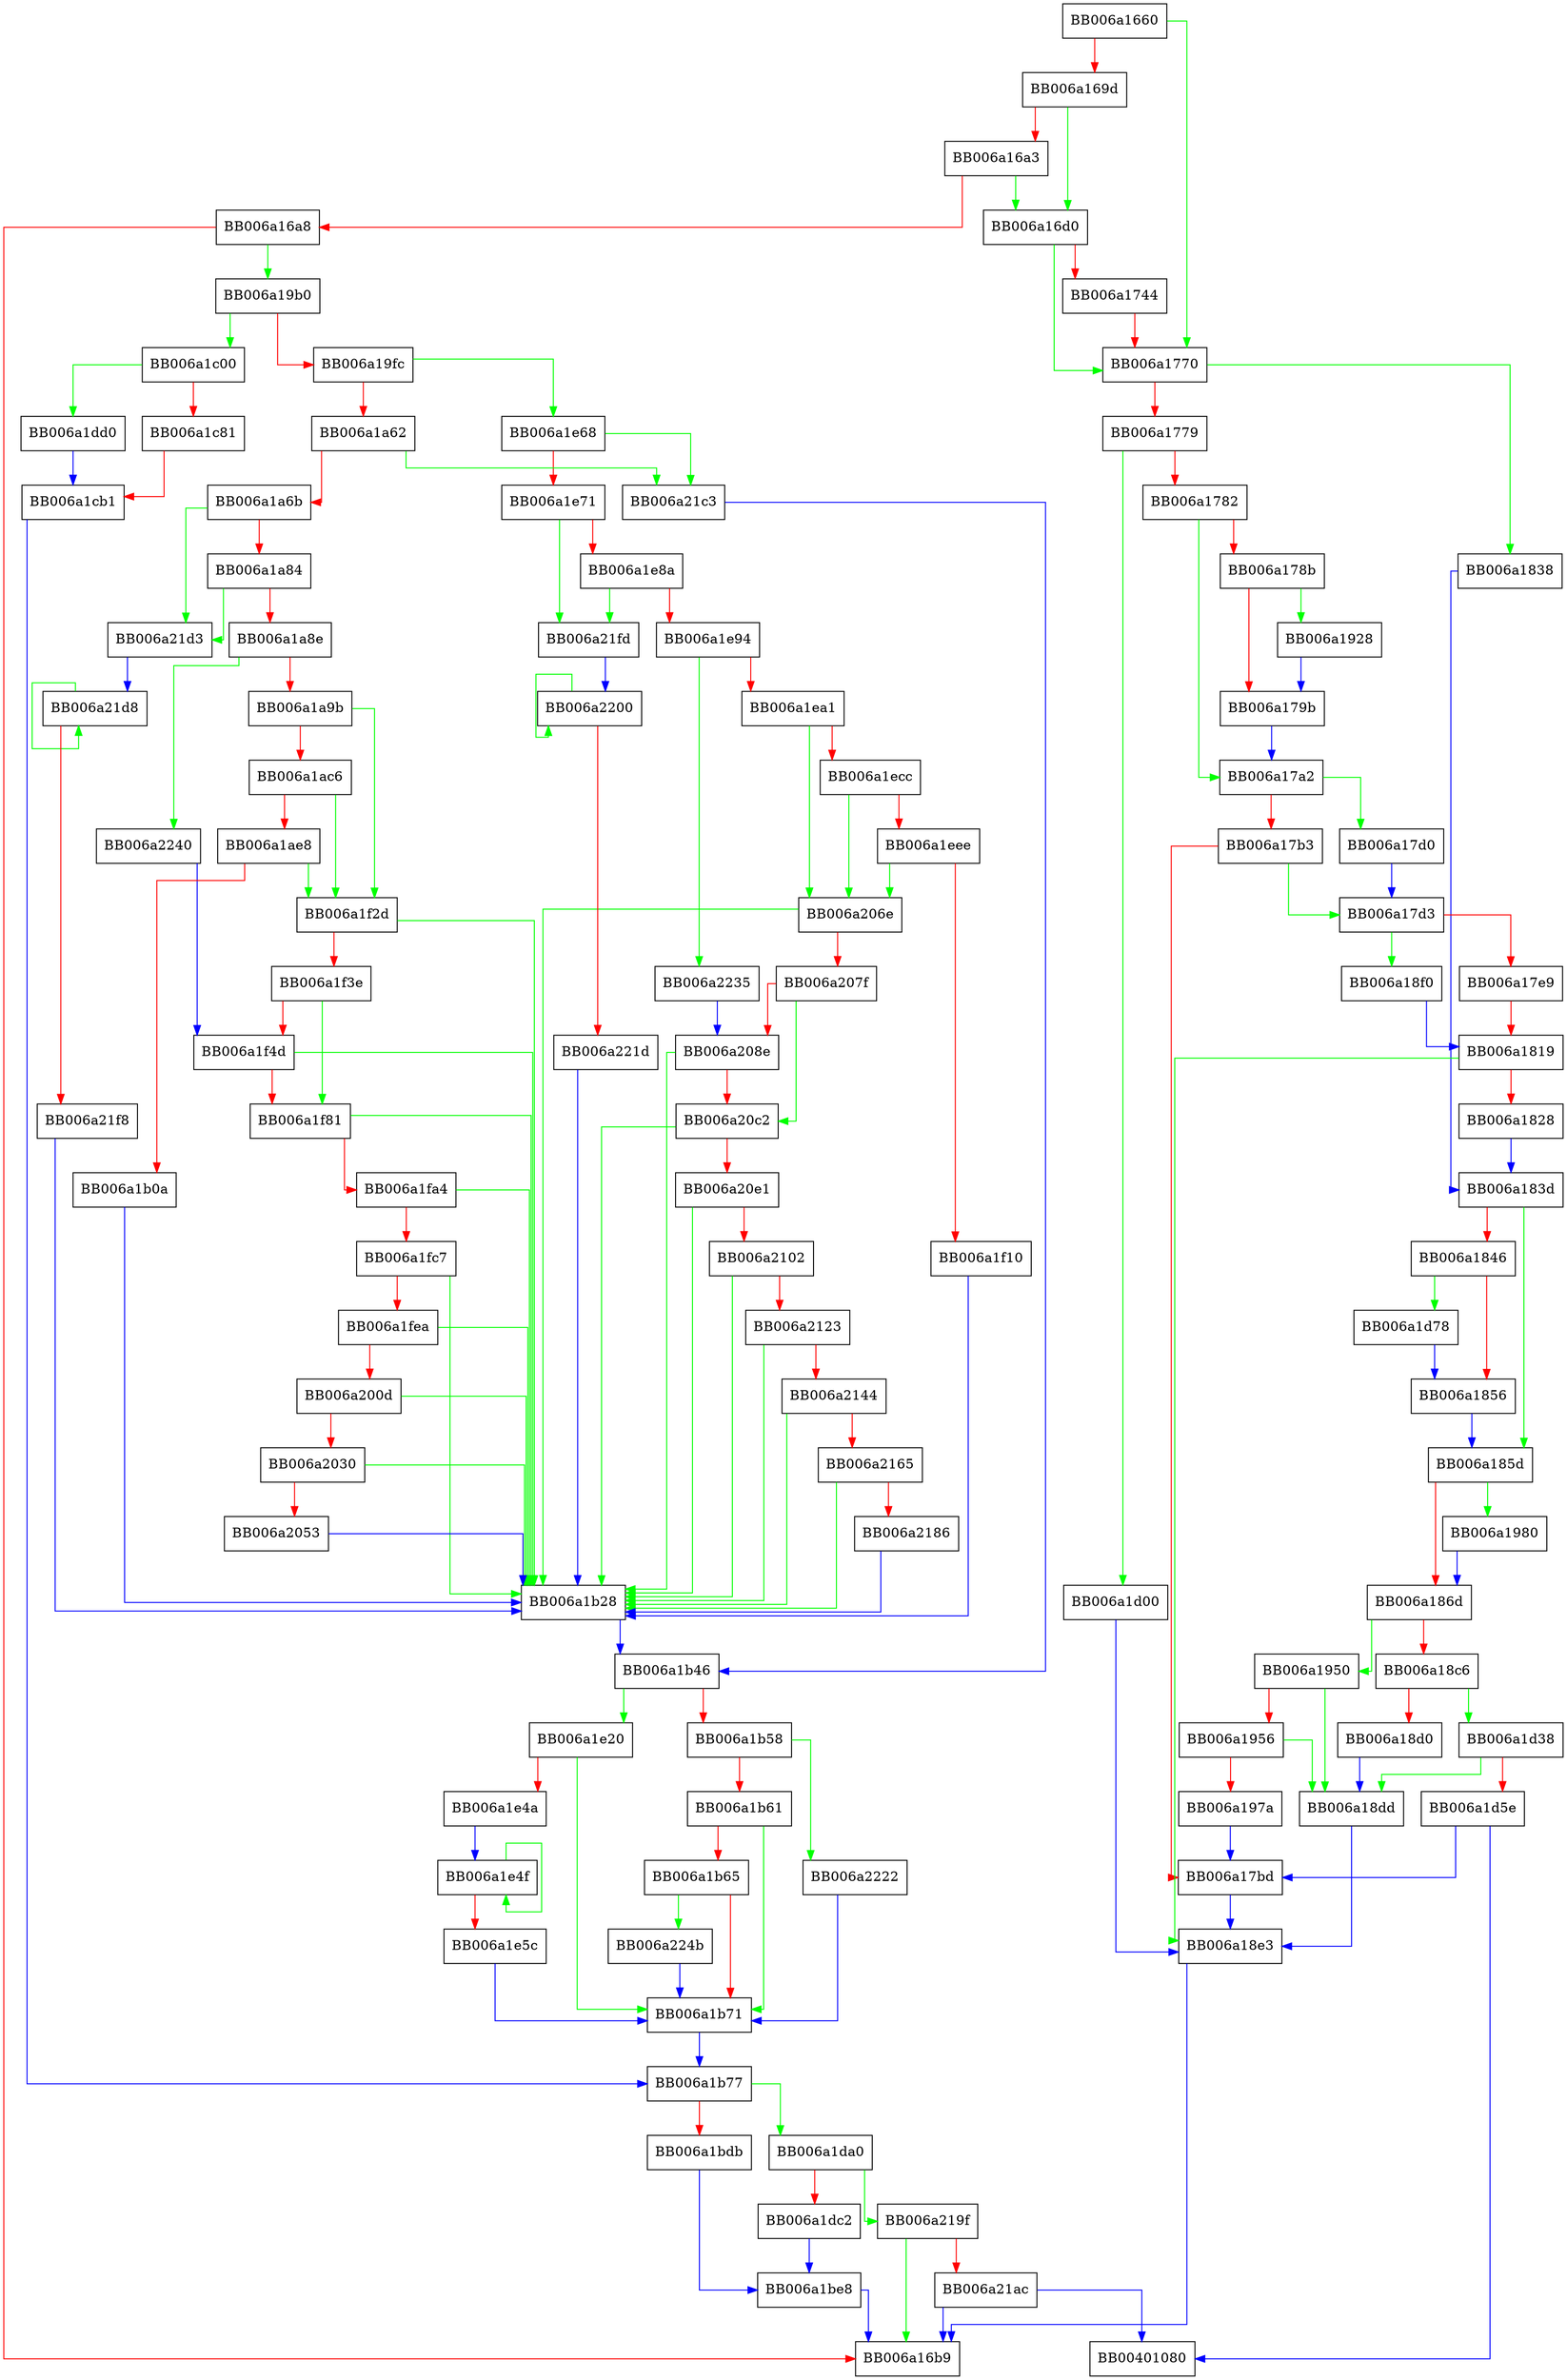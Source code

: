 digraph chacha20_poly1305_aead_cipher {
  node [shape="box"];
  graph [splines=ortho];
  BB006a1660 -> BB006a1770 [color="green"];
  BB006a1660 -> BB006a169d [color="red"];
  BB006a169d -> BB006a16d0 [color="green"];
  BB006a169d -> BB006a16a3 [color="red"];
  BB006a16a3 -> BB006a16d0 [color="green"];
  BB006a16a3 -> BB006a16a8 [color="red"];
  BB006a16a8 -> BB006a19b0 [color="green"];
  BB006a16a8 -> BB006a16b9 [color="red"];
  BB006a16d0 -> BB006a1770 [color="green"];
  BB006a16d0 -> BB006a1744 [color="red"];
  BB006a1744 -> BB006a1770 [color="red"];
  BB006a1770 -> BB006a1838 [color="green"];
  BB006a1770 -> BB006a1779 [color="red"];
  BB006a1779 -> BB006a1d00 [color="green"];
  BB006a1779 -> BB006a1782 [color="red"];
  BB006a1782 -> BB006a17a2 [color="green"];
  BB006a1782 -> BB006a178b [color="red"];
  BB006a178b -> BB006a1928 [color="green"];
  BB006a178b -> BB006a179b [color="red"];
  BB006a179b -> BB006a17a2 [color="blue"];
  BB006a17a2 -> BB006a17d0 [color="green"];
  BB006a17a2 -> BB006a17b3 [color="red"];
  BB006a17b3 -> BB006a17d3 [color="green"];
  BB006a17b3 -> BB006a17bd [color="red"];
  BB006a17bd -> BB006a18e3 [color="blue"];
  BB006a17d0 -> BB006a17d3 [color="blue"];
  BB006a17d3 -> BB006a18f0 [color="green"];
  BB006a17d3 -> BB006a17e9 [color="red"];
  BB006a17e9 -> BB006a1819 [color="red"];
  BB006a1819 -> BB006a18e3 [color="green"];
  BB006a1819 -> BB006a1828 [color="red"];
  BB006a1828 -> BB006a183d [color="blue"];
  BB006a1838 -> BB006a183d [color="blue"];
  BB006a183d -> BB006a185d [color="green"];
  BB006a183d -> BB006a1846 [color="red"];
  BB006a1846 -> BB006a1d78 [color="green"];
  BB006a1846 -> BB006a1856 [color="red"];
  BB006a1856 -> BB006a185d [color="blue"];
  BB006a185d -> BB006a1980 [color="green"];
  BB006a185d -> BB006a186d [color="red"];
  BB006a186d -> BB006a1950 [color="green"];
  BB006a186d -> BB006a18c6 [color="red"];
  BB006a18c6 -> BB006a1d38 [color="green"];
  BB006a18c6 -> BB006a18d0 [color="red"];
  BB006a18d0 -> BB006a18dd [color="blue"];
  BB006a18dd -> BB006a18e3 [color="blue"];
  BB006a18e3 -> BB006a16b9 [color="blue"];
  BB006a18f0 -> BB006a1819 [color="blue"];
  BB006a1928 -> BB006a179b [color="blue"];
  BB006a1950 -> BB006a18dd [color="green"];
  BB006a1950 -> BB006a1956 [color="red"];
  BB006a1956 -> BB006a18dd [color="green"];
  BB006a1956 -> BB006a197a [color="red"];
  BB006a197a -> BB006a17bd [color="blue"];
  BB006a1980 -> BB006a186d [color="blue"];
  BB006a19b0 -> BB006a1c00 [color="green"];
  BB006a19b0 -> BB006a19fc [color="red"];
  BB006a19fc -> BB006a1e68 [color="green"];
  BB006a19fc -> BB006a1a62 [color="red"];
  BB006a1a62 -> BB006a21c3 [color="green"];
  BB006a1a62 -> BB006a1a6b [color="red"];
  BB006a1a6b -> BB006a21d3 [color="green"];
  BB006a1a6b -> BB006a1a84 [color="red"];
  BB006a1a84 -> BB006a21d3 [color="green"];
  BB006a1a84 -> BB006a1a8e [color="red"];
  BB006a1a8e -> BB006a2240 [color="green"];
  BB006a1a8e -> BB006a1a9b [color="red"];
  BB006a1a9b -> BB006a1f2d [color="green"];
  BB006a1a9b -> BB006a1ac6 [color="red"];
  BB006a1ac6 -> BB006a1f2d [color="green"];
  BB006a1ac6 -> BB006a1ae8 [color="red"];
  BB006a1ae8 -> BB006a1f2d [color="green"];
  BB006a1ae8 -> BB006a1b0a [color="red"];
  BB006a1b0a -> BB006a1b28 [color="blue"];
  BB006a1b28 -> BB006a1b46 [color="blue"];
  BB006a1b46 -> BB006a1e20 [color="green"];
  BB006a1b46 -> BB006a1b58 [color="red"];
  BB006a1b58 -> BB006a2222 [color="green"];
  BB006a1b58 -> BB006a1b61 [color="red"];
  BB006a1b61 -> BB006a1b71 [color="green"];
  BB006a1b61 -> BB006a1b65 [color="red"];
  BB006a1b65 -> BB006a224b [color="green"];
  BB006a1b65 -> BB006a1b71 [color="red"];
  BB006a1b71 -> BB006a1b77 [color="blue"];
  BB006a1b77 -> BB006a1da0 [color="green"];
  BB006a1b77 -> BB006a1bdb [color="red"];
  BB006a1bdb -> BB006a1be8 [color="blue"];
  BB006a1be8 -> BB006a16b9 [color="blue"];
  BB006a1c00 -> BB006a1dd0 [color="green"];
  BB006a1c00 -> BB006a1c81 [color="red"];
  BB006a1c81 -> BB006a1cb1 [color="red"];
  BB006a1cb1 -> BB006a1b77 [color="blue"];
  BB006a1d00 -> BB006a18e3 [color="blue"];
  BB006a1d38 -> BB006a18dd [color="green"];
  BB006a1d38 -> BB006a1d5e [color="red"];
  BB006a1d5e -> BB00401080 [color="blue"];
  BB006a1d5e -> BB006a17bd [color="blue"];
  BB006a1d78 -> BB006a1856 [color="blue"];
  BB006a1da0 -> BB006a219f [color="green"];
  BB006a1da0 -> BB006a1dc2 [color="red"];
  BB006a1dc2 -> BB006a1be8 [color="blue"];
  BB006a1dd0 -> BB006a1cb1 [color="blue"];
  BB006a1e20 -> BB006a1b71 [color="green"];
  BB006a1e20 -> BB006a1e4a [color="red"];
  BB006a1e4a -> BB006a1e4f [color="blue"];
  BB006a1e4f -> BB006a1e4f [color="green"];
  BB006a1e4f -> BB006a1e5c [color="red"];
  BB006a1e5c -> BB006a1b71 [color="blue"];
  BB006a1e68 -> BB006a21c3 [color="green"];
  BB006a1e68 -> BB006a1e71 [color="red"];
  BB006a1e71 -> BB006a21fd [color="green"];
  BB006a1e71 -> BB006a1e8a [color="red"];
  BB006a1e8a -> BB006a21fd [color="green"];
  BB006a1e8a -> BB006a1e94 [color="red"];
  BB006a1e94 -> BB006a2235 [color="green"];
  BB006a1e94 -> BB006a1ea1 [color="red"];
  BB006a1ea1 -> BB006a206e [color="green"];
  BB006a1ea1 -> BB006a1ecc [color="red"];
  BB006a1ecc -> BB006a206e [color="green"];
  BB006a1ecc -> BB006a1eee [color="red"];
  BB006a1eee -> BB006a206e [color="green"];
  BB006a1eee -> BB006a1f10 [color="red"];
  BB006a1f10 -> BB006a1b28 [color="blue"];
  BB006a1f2d -> BB006a1b28 [color="green"];
  BB006a1f2d -> BB006a1f3e [color="red"];
  BB006a1f3e -> BB006a1f81 [color="green"];
  BB006a1f3e -> BB006a1f4d [color="red"];
  BB006a1f4d -> BB006a1b28 [color="green"];
  BB006a1f4d -> BB006a1f81 [color="red"];
  BB006a1f81 -> BB006a1b28 [color="green"];
  BB006a1f81 -> BB006a1fa4 [color="red"];
  BB006a1fa4 -> BB006a1b28 [color="green"];
  BB006a1fa4 -> BB006a1fc7 [color="red"];
  BB006a1fc7 -> BB006a1b28 [color="green"];
  BB006a1fc7 -> BB006a1fea [color="red"];
  BB006a1fea -> BB006a1b28 [color="green"];
  BB006a1fea -> BB006a200d [color="red"];
  BB006a200d -> BB006a1b28 [color="green"];
  BB006a200d -> BB006a2030 [color="red"];
  BB006a2030 -> BB006a1b28 [color="green"];
  BB006a2030 -> BB006a2053 [color="red"];
  BB006a2053 -> BB006a1b28 [color="blue"];
  BB006a206e -> BB006a1b28 [color="green"];
  BB006a206e -> BB006a207f [color="red"];
  BB006a207f -> BB006a20c2 [color="green"];
  BB006a207f -> BB006a208e [color="red"];
  BB006a208e -> BB006a1b28 [color="green"];
  BB006a208e -> BB006a20c2 [color="red"];
  BB006a20c2 -> BB006a1b28 [color="green"];
  BB006a20c2 -> BB006a20e1 [color="red"];
  BB006a20e1 -> BB006a1b28 [color="green"];
  BB006a20e1 -> BB006a2102 [color="red"];
  BB006a2102 -> BB006a1b28 [color="green"];
  BB006a2102 -> BB006a2123 [color="red"];
  BB006a2123 -> BB006a1b28 [color="green"];
  BB006a2123 -> BB006a2144 [color="red"];
  BB006a2144 -> BB006a1b28 [color="green"];
  BB006a2144 -> BB006a2165 [color="red"];
  BB006a2165 -> BB006a1b28 [color="green"];
  BB006a2165 -> BB006a2186 [color="red"];
  BB006a2186 -> BB006a1b28 [color="blue"];
  BB006a219f -> BB006a16b9 [color="green"];
  BB006a219f -> BB006a21ac [color="red"];
  BB006a21ac -> BB00401080 [color="blue"];
  BB006a21ac -> BB006a16b9 [color="blue"];
  BB006a21c3 -> BB006a1b46 [color="blue"];
  BB006a21d3 -> BB006a21d8 [color="blue"];
  BB006a21d8 -> BB006a21d8 [color="green"];
  BB006a21d8 -> BB006a21f8 [color="red"];
  BB006a21f8 -> BB006a1b28 [color="blue"];
  BB006a21fd -> BB006a2200 [color="blue"];
  BB006a2200 -> BB006a2200 [color="green"];
  BB006a2200 -> BB006a221d [color="red"];
  BB006a221d -> BB006a1b28 [color="blue"];
  BB006a2222 -> BB006a1b71 [color="blue"];
  BB006a2235 -> BB006a208e [color="blue"];
  BB006a2240 -> BB006a1f4d [color="blue"];
  BB006a224b -> BB006a1b71 [color="blue"];
}